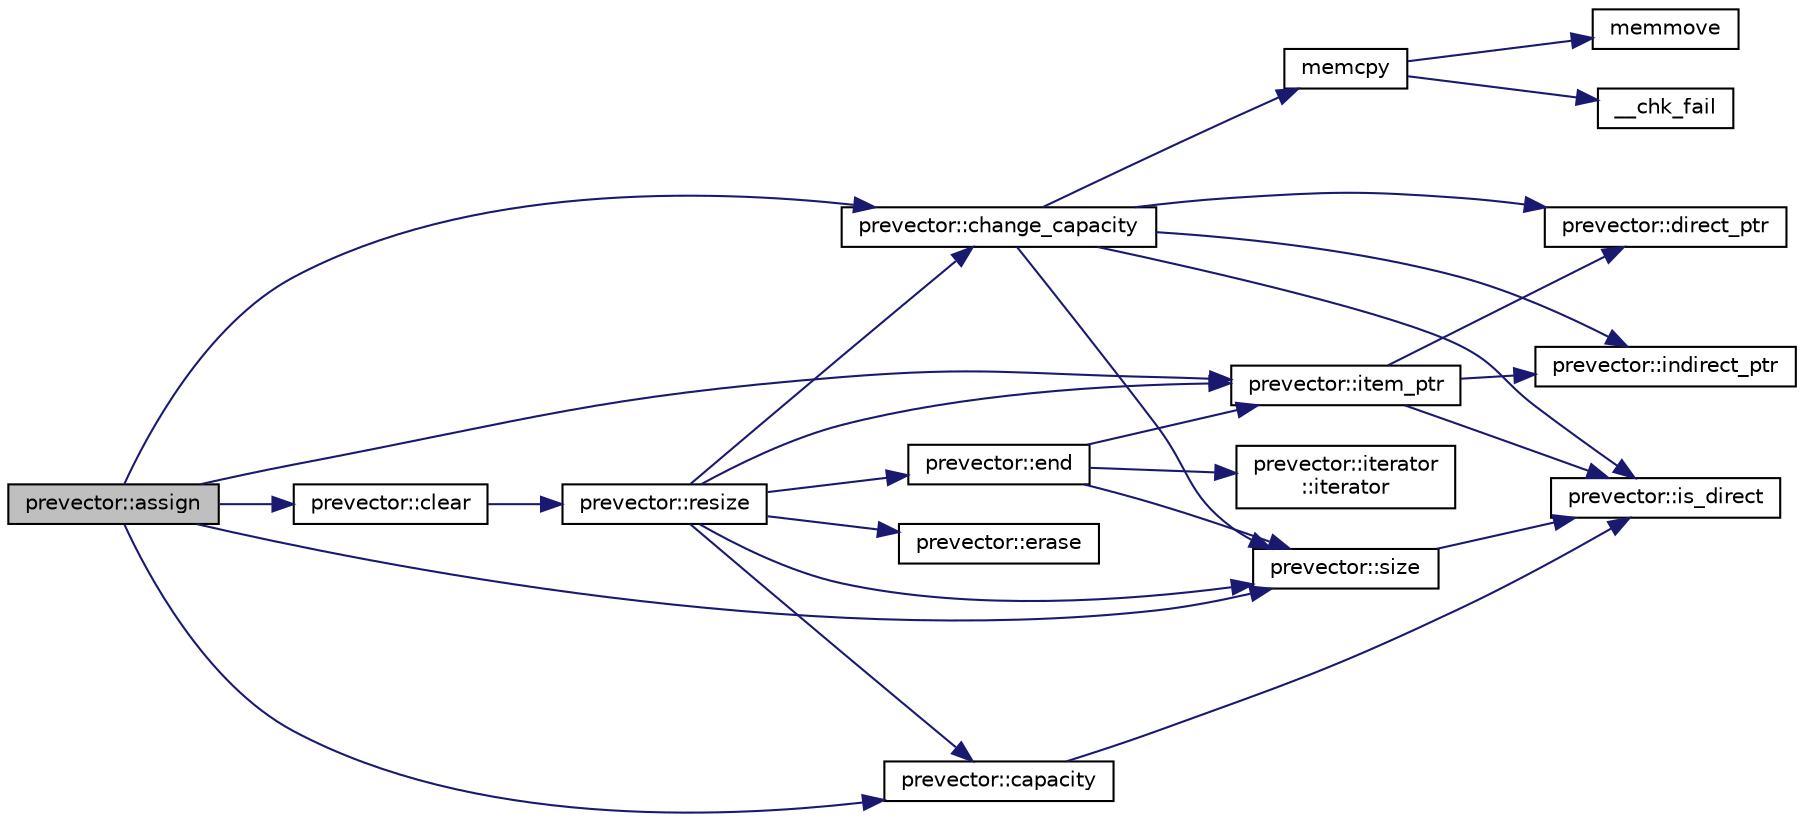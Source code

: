 digraph "prevector::assign"
{
  edge [fontname="Helvetica",fontsize="10",labelfontname="Helvetica",labelfontsize="10"];
  node [fontname="Helvetica",fontsize="10",shape=record];
  rankdir="LR";
  Node94 [label="prevector::assign",height=0.2,width=0.4,color="black", fillcolor="grey75", style="filled", fontcolor="black"];
  Node94 -> Node95 [color="midnightblue",fontsize="10",style="solid",fontname="Helvetica"];
  Node95 [label="prevector::clear",height=0.2,width=0.4,color="black", fillcolor="white", style="filled",URL="$classprevector.html#a412f07b8bf5485dabe2fe9d6d5dfe763"];
  Node95 -> Node96 [color="midnightblue",fontsize="10",style="solid",fontname="Helvetica"];
  Node96 [label="prevector::resize",height=0.2,width=0.4,color="black", fillcolor="white", style="filled",URL="$classprevector.html#ad2d97a45e0d2872260e868a540d31860"];
  Node96 -> Node97 [color="midnightblue",fontsize="10",style="solid",fontname="Helvetica"];
  Node97 [label="prevector::size",height=0.2,width=0.4,color="black", fillcolor="white", style="filled",URL="$classprevector.html#a626f7d206dbc24e5610631809762758b"];
  Node97 -> Node98 [color="midnightblue",fontsize="10",style="solid",fontname="Helvetica"];
  Node98 [label="prevector::is_direct",height=0.2,width=0.4,color="black", fillcolor="white", style="filled",URL="$classprevector.html#a933e204a7e29c6bbc85479d023c00ff8"];
  Node96 -> Node99 [color="midnightblue",fontsize="10",style="solid",fontname="Helvetica"];
  Node99 [label="prevector::erase",height=0.2,width=0.4,color="black", fillcolor="white", style="filled",URL="$classprevector.html#a780af143deebcaaecb164fa1a2d98156"];
  Node96 -> Node100 [color="midnightblue",fontsize="10",style="solid",fontname="Helvetica"];
  Node100 [label="prevector::item_ptr",height=0.2,width=0.4,color="black", fillcolor="white", style="filled",URL="$classprevector.html#a59f1d7bcbc751cfa0faddd7ffa184846"];
  Node100 -> Node98 [color="midnightblue",fontsize="10",style="solid",fontname="Helvetica"];
  Node100 -> Node101 [color="midnightblue",fontsize="10",style="solid",fontname="Helvetica"];
  Node101 [label="prevector::direct_ptr",height=0.2,width=0.4,color="black", fillcolor="white", style="filled",URL="$classprevector.html#a20150a43dd87c33f0e855a55bd3418e8"];
  Node100 -> Node102 [color="midnightblue",fontsize="10",style="solid",fontname="Helvetica"];
  Node102 [label="prevector::indirect_ptr",height=0.2,width=0.4,color="black", fillcolor="white", style="filled",URL="$classprevector.html#ae3343cc65be9fd678b4a6f8305624de6"];
  Node96 -> Node103 [color="midnightblue",fontsize="10",style="solid",fontname="Helvetica"];
  Node103 [label="prevector::end",height=0.2,width=0.4,color="black", fillcolor="white", style="filled",URL="$classprevector.html#aab7f6e13a3cac85cc340fc6b90c5365c"];
  Node103 -> Node104 [color="midnightblue",fontsize="10",style="solid",fontname="Helvetica"];
  Node104 [label="prevector::iterator\l::iterator",height=0.2,width=0.4,color="black", fillcolor="white", style="filled",URL="$classprevector_1_1iterator.html#ae9dd2b5e8d96f866e4b05d6b7535f285"];
  Node103 -> Node100 [color="midnightblue",fontsize="10",style="solid",fontname="Helvetica"];
  Node103 -> Node97 [color="midnightblue",fontsize="10",style="solid",fontname="Helvetica"];
  Node96 -> Node105 [color="midnightblue",fontsize="10",style="solid",fontname="Helvetica"];
  Node105 [label="prevector::capacity",height=0.2,width=0.4,color="black", fillcolor="white", style="filled",URL="$classprevector.html#a833f4c9e5c4804fb8ac57b708657af24"];
  Node105 -> Node98 [color="midnightblue",fontsize="10",style="solid",fontname="Helvetica"];
  Node96 -> Node106 [color="midnightblue",fontsize="10",style="solid",fontname="Helvetica"];
  Node106 [label="prevector::change_capacity",height=0.2,width=0.4,color="black", fillcolor="white", style="filled",URL="$classprevector.html#a0e673654d3b7d8d6f79534e17f68741a"];
  Node106 -> Node98 [color="midnightblue",fontsize="10",style="solid",fontname="Helvetica"];
  Node106 -> Node102 [color="midnightblue",fontsize="10",style="solid",fontname="Helvetica"];
  Node106 -> Node101 [color="midnightblue",fontsize="10",style="solid",fontname="Helvetica"];
  Node106 -> Node107 [color="midnightblue",fontsize="10",style="solid",fontname="Helvetica"];
  Node107 [label="memcpy",height=0.2,width=0.4,color="black", fillcolor="white", style="filled",URL="$glibc__compat_8cpp.html#a0f46826ab0466591e136db24394923cf"];
  Node107 -> Node108 [color="midnightblue",fontsize="10",style="solid",fontname="Helvetica"];
  Node108 [label="memmove",height=0.2,width=0.4,color="black", fillcolor="white", style="filled",URL="$glibc__compat_8cpp.html#a9778d49e9029dd75bc53ecbbf9f5e9a1"];
  Node107 -> Node109 [color="midnightblue",fontsize="10",style="solid",fontname="Helvetica"];
  Node109 [label="__chk_fail",height=0.2,width=0.4,color="black", fillcolor="white", style="filled",URL="$glibc__compat_8cpp.html#a424ac71631da5ada2976630ff67051d1"];
  Node106 -> Node97 [color="midnightblue",fontsize="10",style="solid",fontname="Helvetica"];
  Node94 -> Node105 [color="midnightblue",fontsize="10",style="solid",fontname="Helvetica"];
  Node94 -> Node106 [color="midnightblue",fontsize="10",style="solid",fontname="Helvetica"];
  Node94 -> Node100 [color="midnightblue",fontsize="10",style="solid",fontname="Helvetica"];
  Node94 -> Node97 [color="midnightblue",fontsize="10",style="solid",fontname="Helvetica"];
}
